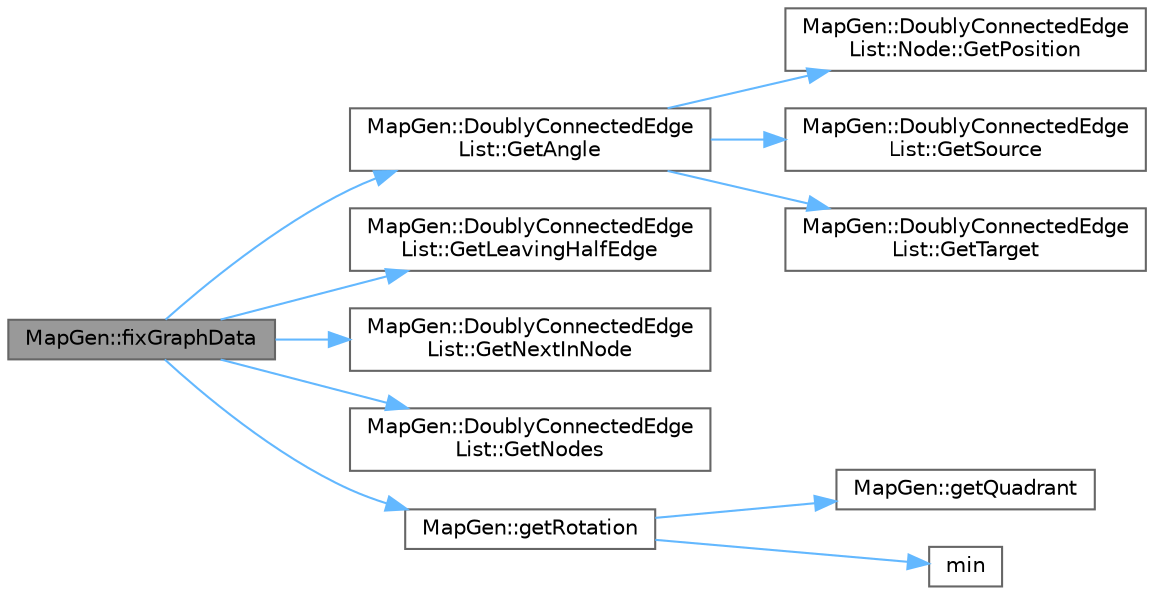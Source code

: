 digraph "MapGen::fixGraphData"
{
 // INTERACTIVE_SVG=YES
 // LATEX_PDF_SIZE
  bgcolor="transparent";
  edge [fontname=Helvetica,fontsize=10,labelfontname=Helvetica,labelfontsize=10];
  node [fontname=Helvetica,fontsize=10,shape=box,height=0.2,width=0.4];
  rankdir="LR";
  Node1 [id="Node000001",label="MapGen::fixGraphData",height=0.2,width=0.4,color="gray40", fillcolor="grey60", style="filled", fontcolor="black",tooltip=" "];
  Node1 -> Node2 [id="edge1_Node000001_Node000002",color="steelblue1",style="solid",tooltip=" "];
  Node2 [id="Node000002",label="MapGen::DoublyConnectedEdge\lList::GetAngle",height=0.2,width=0.4,color="grey40", fillcolor="white", style="filled",URL="$d3/d57/classMapGen_1_1DoublyConnectedEdgeList.html#a3932fa65377660f9cbfa829cf068ae08",tooltip="Return the angle [-pi, pi] of the half-edge."];
  Node2 -> Node3 [id="edge2_Node000002_Node000003",color="steelblue1",style="solid",tooltip=" "];
  Node3 [id="Node000003",label="MapGen::DoublyConnectedEdge\lList::Node::GetPosition",height=0.2,width=0.4,color="grey40", fillcolor="white", style="filled",URL="$de/d6b/structMapGen_1_1DoublyConnectedEdgeList_1_1Node.html#a1404bf5477f16a79bcadd8300c64fa37",tooltip=" "];
  Node2 -> Node4 [id="edge3_Node000002_Node000004",color="steelblue1",style="solid",tooltip=" "];
  Node4 [id="Node000004",label="MapGen::DoublyConnectedEdge\lList::GetSource",height=0.2,width=0.4,color="grey40", fillcolor="white", style="filled",URL="$d3/d57/classMapGen_1_1DoublyConnectedEdgeList.html#a801df47ea999c7f42a3bc829ad6b71b4",tooltip=" "];
  Node2 -> Node5 [id="edge4_Node000002_Node000005",color="steelblue1",style="solid",tooltip=" "];
  Node5 [id="Node000005",label="MapGen::DoublyConnectedEdge\lList::GetTarget",height=0.2,width=0.4,color="grey40", fillcolor="white", style="filled",URL="$d3/d57/classMapGen_1_1DoublyConnectedEdgeList.html#a492040546af8e497cddc5263a939405a",tooltip=" "];
  Node1 -> Node6 [id="edge5_Node000001_Node000006",color="steelblue1",style="solid",tooltip=" "];
  Node6 [id="Node000006",label="MapGen::DoublyConnectedEdge\lList::GetLeavingHalfEdge",height=0.2,width=0.4,color="grey40", fillcolor="white", style="filled",URL="$d3/d57/classMapGen_1_1DoublyConnectedEdgeList.html#a4dbc77e3d93cbf0f03a5e3cd19e505de",tooltip=" "];
  Node1 -> Node7 [id="edge6_Node000001_Node000007",color="steelblue1",style="solid",tooltip=" "];
  Node7 [id="Node000007",label="MapGen::DoublyConnectedEdge\lList::GetNextInNode",height=0.2,width=0.4,color="grey40", fillcolor="white", style="filled",URL="$d3/d57/classMapGen_1_1DoublyConnectedEdgeList.html#a9f467156051c0f025ef147b87330b9ea",tooltip=" "];
  Node1 -> Node8 [id="edge7_Node000001_Node000008",color="steelblue1",style="solid",tooltip=" "];
  Node8 [id="Node000008",label="MapGen::DoublyConnectedEdge\lList::GetNodes",height=0.2,width=0.4,color="grey40", fillcolor="white", style="filled",URL="$d3/d57/classMapGen_1_1DoublyConnectedEdgeList.html#a47309b6d9a344423a0aa8a2ec1389177",tooltip=" "];
  Node1 -> Node9 [id="edge8_Node000001_Node000009",color="steelblue1",style="solid",tooltip=" "];
  Node9 [id="Node000009",label="MapGen::getRotation",height=0.2,width=0.4,color="grey40", fillcolor="white", style="filled",URL="$d2/de5/namespaceMapGen.html#ae6f4a94c2e0b61eb86e11a40c22dfa46",tooltip=" "];
  Node9 -> Node10 [id="edge9_Node000009_Node000010",color="steelblue1",style="solid",tooltip=" "];
  Node10 [id="Node000010",label="MapGen::getQuadrant",height=0.2,width=0.4,color="grey40", fillcolor="white", style="filled",URL="$d2/de5/namespaceMapGen.html#a4427036f189a4b930d19c68b2d7f377a",tooltip=" "];
  Node9 -> Node11 [id="edge10_Node000009_Node000011",color="steelblue1",style="solid",tooltip=" "];
  Node11 [id="Node000011",label="min",height=0.2,width=0.4,color="grey40", fillcolor="white", style="filled",URL="$d3/d33/Simplify_8h.html#a50798148e5016c5b85087d4009824f27",tooltip=" "];
}
